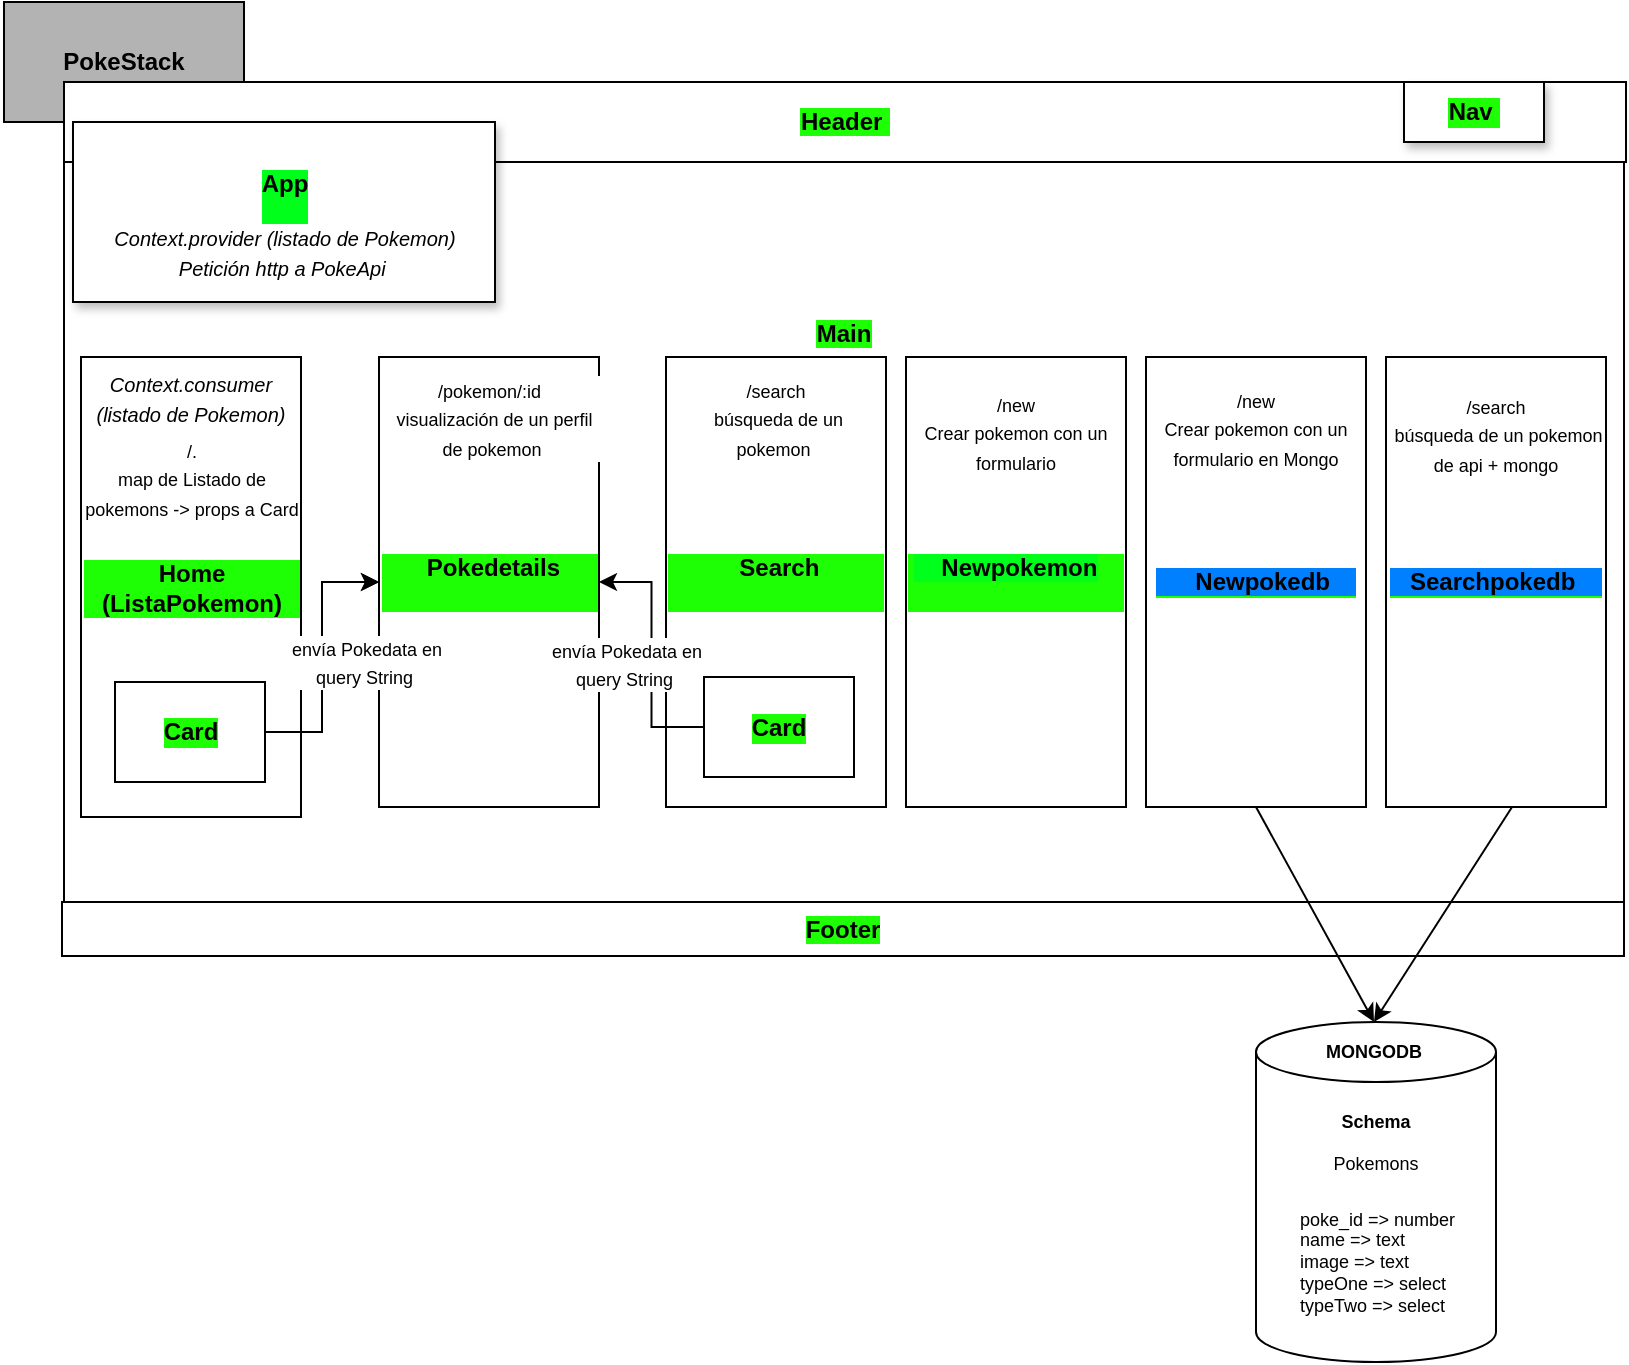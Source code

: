 <mxfile version="16.0.2" type="github">
  <diagram id="IwSsrIOJAKpcAU1nMPrH" name="Page-1">
    <mxGraphModel dx="841" dy="624" grid="1" gridSize="10" guides="1" tooltips="1" connect="1" arrows="1" fold="1" page="1" pageScale="1" pageWidth="827" pageHeight="1169" math="0" shadow="0">
      <root>
        <mxCell id="0" />
        <mxCell id="1" parent="0" />
        <mxCell id="1anfBIQ1N02F5VFbQSF0-1" value="PokeStack&lt;br&gt;" style="rounded=0;whiteSpace=wrap;html=1;fillColor=#B3B3B3;fontStyle=1" parent="1" vertex="1">
          <mxGeometry x="9" y="150" width="120" height="60" as="geometry" />
        </mxCell>
        <mxCell id="1anfBIQ1N02F5VFbQSF0-2" value="&lt;b style=&quot;color: rgb(0 , 0 , 0) ; font-family: &amp;#34;helvetica&amp;#34; ; font-size: 12px ; font-style: normal ; letter-spacing: normal ; text-align: center ; text-indent: 0px ; text-transform: none ; word-spacing: 0px ; background-color: rgb(30 , 255 , 5)&quot;&gt;Main&lt;br&gt;&lt;br&gt;&lt;br&gt;&lt;br&gt;&lt;br&gt;&lt;br&gt;&lt;br&gt;&lt;br&gt;&lt;br&gt;&lt;br&gt;&lt;br&gt;&lt;br&gt;&lt;/b&gt;" style="rounded=0;whiteSpace=wrap;html=1;" parent="1" vertex="1">
          <mxGeometry x="39" y="190" width="780" height="410" as="geometry" />
        </mxCell>
        <mxCell id="1anfBIQ1N02F5VFbQSF0-3" value="&lt;b style=&quot;background-color: rgb(30 , 255 , 5)&quot;&gt;Header&amp;nbsp;&lt;/b&gt;" style="rounded=0;whiteSpace=wrap;html=1;" parent="1" vertex="1">
          <mxGeometry x="39" y="190" width="781" height="40" as="geometry" />
        </mxCell>
        <mxCell id="1anfBIQ1N02F5VFbQSF0-4" value="&lt;span style=&quot;background-color: rgb(30 , 255 , 5)&quot;&gt;&lt;b&gt;Footer&lt;/b&gt;&lt;/span&gt;" style="rounded=0;whiteSpace=wrap;html=1;" parent="1" vertex="1">
          <mxGeometry x="38" y="600" width="781" height="27" as="geometry" />
        </mxCell>
        <mxCell id="1anfBIQ1N02F5VFbQSF0-5" value="&lt;b&gt;Nav&amp;nbsp;&lt;/b&gt;" style="rounded=0;whiteSpace=wrap;html=1;labelBackgroundColor=#1EFF05;shadow=1;" parent="1" vertex="1">
          <mxGeometry x="709" y="190" width="70" height="30" as="geometry" />
        </mxCell>
        <mxCell id="1anfBIQ1N02F5VFbQSF0-17" value="Pokemons&lt;br&gt;&lt;br&gt;&lt;br&gt;&lt;br&gt;&lt;br&gt;&lt;br&gt;" style="shape=cylinder3;whiteSpace=wrap;html=1;boundedLbl=1;backgroundOutline=1;size=15;labelBackgroundColor=#FFFFFF;fontSize=9;" parent="1" vertex="1">
          <mxGeometry x="635" y="660" width="120" height="170" as="geometry" />
        </mxCell>
        <mxCell id="1anfBIQ1N02F5VFbQSF0-19" value="&lt;div&gt;poke_id =&amp;gt; number&lt;/div&gt;name =&amp;gt; text&lt;br&gt;image =&amp;gt; text&lt;br&gt;typeOne =&amp;gt; select&lt;br&gt;typeTwo =&amp;gt; select" style="text;html=1;strokeColor=none;fillColor=none;align=left;verticalAlign=middle;whiteSpace=wrap;rounded=0;labelBackgroundColor=#FFFFFF;fontSize=9;" parent="1" vertex="1">
          <mxGeometry x="655" y="740" width="100" height="80" as="geometry" />
        </mxCell>
        <mxCell id="1anfBIQ1N02F5VFbQSF0-21" value="MONGODB" style="text;html=1;strokeColor=none;fillColor=none;align=center;verticalAlign=middle;whiteSpace=wrap;rounded=0;labelBackgroundColor=#FFFFFF;fontSize=9;fontStyle=1" parent="1" vertex="1">
          <mxGeometry x="664" y="660" width="60" height="30" as="geometry" />
        </mxCell>
        <mxCell id="x6dRJC_C10PBd-KXjl3r-2" value="Schema" style="text;html=1;strokeColor=none;fillColor=none;align=center;verticalAlign=middle;whiteSpace=wrap;rounded=0;labelBackgroundColor=#FFFFFF;fontSize=9;fontStyle=1" parent="1" vertex="1">
          <mxGeometry x="665" y="695" width="60" height="30" as="geometry" />
        </mxCell>
        <mxCell id="BqbPY-7C6xGTmt7vu28p-1" value="" style="endArrow=classic;html=1;rounded=0;exitX=0.5;exitY=1;exitDx=0;exitDy=0;entryX=0.5;entryY=0;entryDx=0;entryDy=0;" parent="1" source="1anfBIQ1N02F5VFbQSF0-8" target="1anfBIQ1N02F5VFbQSF0-21" edge="1">
          <mxGeometry width="50" height="50" relative="1" as="geometry">
            <mxPoint x="209" y="577" as="sourcePoint" />
            <mxPoint x="389" y="550" as="targetPoint" />
          </mxGeometry>
        </mxCell>
        <mxCell id="BqbPY-7C6xGTmt7vu28p-3" value="" style="endArrow=classic;html=1;rounded=0;exitX=0.573;exitY=1;exitDx=0;exitDy=0;exitPerimeter=0;entryX=0.5;entryY=0;entryDx=0;entryDy=0;" parent="1" source="BqbPY-7C6xGTmt7vu28p-2" target="1anfBIQ1N02F5VFbQSF0-21" edge="1">
          <mxGeometry width="50" height="50" relative="1" as="geometry">
            <mxPoint x="419" y="497" as="sourcePoint" />
            <mxPoint x="390" y="550" as="targetPoint" />
          </mxGeometry>
        </mxCell>
        <mxCell id="BqbPY-7C6xGTmt7vu28p-7" style="edgeStyle=orthogonalEdgeStyle;rounded=0;orthogonalLoop=1;jettySize=auto;html=1;exitX=0.5;exitY=1;exitDx=0;exitDy=0;" parent="1" source="1anfBIQ1N02F5VFbQSF0-3" target="1anfBIQ1N02F5VFbQSF0-3" edge="1">
          <mxGeometry relative="1" as="geometry" />
        </mxCell>
        <mxCell id="BqbPY-7C6xGTmt7vu28p-9" value="&lt;b&gt;App&lt;br&gt;&lt;br&gt;&lt;br&gt;&lt;/b&gt;" style="rounded=0;whiteSpace=wrap;html=1;labelBackgroundColor=#00FF1A;shadow=1;" parent="1" vertex="1">
          <mxGeometry x="43.5" y="210" width="211" height="90" as="geometry" />
        </mxCell>
        <mxCell id="BqbPY-7C6xGTmt7vu28p-12" value="&lt;font style=&quot;font-size: 10px&quot;&gt;&lt;i&gt;&lt;font&gt;Context.provider (&lt;/font&gt;&lt;/i&gt;&lt;i&gt;listado de Pokemon)&lt;br&gt;Petición http a PokeApi&amp;nbsp;&lt;br&gt;&lt;/i&gt;&lt;/font&gt;" style="text;html=1;strokeColor=none;fillColor=none;align=center;verticalAlign=middle;whiteSpace=wrap;rounded=0;labelBackgroundColor=#FFFFFF;" parent="1" vertex="1">
          <mxGeometry x="54.5" y="260" width="189" height="30" as="geometry" />
        </mxCell>
        <mxCell id="M78YcMqsTLDDTuoc_SOO-1" style="edgeStyle=orthogonalEdgeStyle;rounded=0;orthogonalLoop=1;jettySize=auto;html=1;" edge="1" parent="1" source="BqbPY-7C6xGTmt7vu28p-14" target="1anfBIQ1N02F5VFbQSF0-10">
          <mxGeometry relative="1" as="geometry" />
        </mxCell>
        <mxCell id="M78YcMqsTLDDTuoc_SOO-4" value="" style="group" vertex="1" connectable="0" parent="1">
          <mxGeometry x="700" y="327.5" width="110" height="225" as="geometry" />
        </mxCell>
        <mxCell id="BqbPY-7C6xGTmt7vu28p-2" value="&lt;b style=&quot;background-color: rgb(0 , 127 , 255)&quot;&gt;&amp;nbsp; &amp;nbsp;Searchpokedb&amp;nbsp; &amp;nbsp;&amp;nbsp;&lt;/b&gt;" style="rounded=0;whiteSpace=wrap;html=1;labelBackgroundColor=#1EFF05;" parent="M78YcMqsTLDDTuoc_SOO-4" vertex="1">
          <mxGeometry width="110" height="225" as="geometry" />
        </mxCell>
        <mxCell id="BqbPY-7C6xGTmt7vu28p-6" value="&lt;span style=&quot;color: rgb(0 , 0 , 0) ; font-family: &amp;#34;helvetica&amp;#34; ; font-size: 9px ; font-style: normal ; font-weight: 400 ; letter-spacing: normal ; text-indent: 0px ; text-transform: none ; word-spacing: 0px ; background-color: rgb(255 , 255 , 255) ; display: inline ; float: none&quot;&gt;/search&lt;/span&gt;&lt;br style=&quot;color: rgb(0 , 0 , 0) ; font-family: &amp;#34;helvetica&amp;#34; ; font-size: 9px ; font-style: normal ; font-weight: 400 ; letter-spacing: normal ; text-indent: 0px ; text-transform: none ; word-spacing: 0px ; background-color: rgb(255 , 255 , 255)&quot;&gt;&lt;span style=&quot;color: rgb(0 , 0 , 0) ; font-family: &amp;#34;helvetica&amp;#34; ; font-size: 9px ; font-style: normal ; font-weight: 400 ; letter-spacing: normal ; text-indent: 0px ; text-transform: none ; word-spacing: 0px ; background-color: rgb(255 , 255 , 255) ; display: inline ; float: none&quot;&gt;&amp;nbsp;búsqueda de un pokemon de api + mongo&lt;/span&gt;" style="text;whiteSpace=wrap;html=1;align=center;" parent="M78YcMqsTLDDTuoc_SOO-4" vertex="1">
          <mxGeometry y="10" width="110" height="50" as="geometry" />
        </mxCell>
        <mxCell id="M78YcMqsTLDDTuoc_SOO-5" value="" style="group" vertex="1" connectable="0" parent="1">
          <mxGeometry x="580" y="327.5" width="110" height="225" as="geometry" />
        </mxCell>
        <mxCell id="1anfBIQ1N02F5VFbQSF0-8" value="&lt;b style=&quot;background-color: rgb(0 , 127 , 255)&quot;&gt;&amp;nbsp; &amp;nbsp; &amp;nbsp; Newpokedb&amp;nbsp; &amp;nbsp;&amp;nbsp;&lt;/b&gt;" style="rounded=0;whiteSpace=wrap;html=1;labelBackgroundColor=#1EFF05;" parent="M78YcMqsTLDDTuoc_SOO-5" vertex="1">
          <mxGeometry width="110" height="225" as="geometry" />
        </mxCell>
        <mxCell id="1anfBIQ1N02F5VFbQSF0-13" value="&lt;font style=&quot;font-size: 9px&quot;&gt;/new &lt;br&gt;Crear pokemon con un formulario en Mongo&lt;/font&gt;" style="text;html=1;strokeColor=none;fillColor=none;align=center;verticalAlign=middle;whiteSpace=wrap;rounded=0;labelBackgroundColor=#FFFFFF;" parent="M78YcMqsTLDDTuoc_SOO-5" vertex="1">
          <mxGeometry y="20" width="110" height="30" as="geometry" />
        </mxCell>
        <mxCell id="M78YcMqsTLDDTuoc_SOO-6" value="" style="group" vertex="1" connectable="0" parent="1">
          <mxGeometry x="460" y="327.5" width="110" height="225" as="geometry" />
        </mxCell>
        <mxCell id="BqbPY-7C6xGTmt7vu28p-4" value="&lt;b style=&quot;background-color: rgb(0 , 255 , 26)&quot;&gt;&amp;nbsp; &amp;nbsp; Newpokemon&lt;/b&gt;&lt;b&gt;&amp;nbsp; &amp;nbsp; &amp;nbsp; &amp;nbsp; &amp;nbsp; &amp;nbsp;&lt;/b&gt;" style="rounded=0;whiteSpace=wrap;html=1;labelBackgroundColor=#1EFF05;" parent="M78YcMqsTLDDTuoc_SOO-6" vertex="1">
          <mxGeometry width="110" height="225" as="geometry" />
        </mxCell>
        <mxCell id="BqbPY-7C6xGTmt7vu28p-5" value="&lt;font style=&quot;font-size: 9px&quot;&gt;/new &lt;br&gt;Crear pokemon con un formulario&lt;/font&gt;" style="text;html=1;strokeColor=none;fillColor=none;align=center;verticalAlign=middle;whiteSpace=wrap;rounded=0;labelBackgroundColor=#FFFFFF;" parent="M78YcMqsTLDDTuoc_SOO-6" vertex="1">
          <mxGeometry y="22.5" width="110" height="30" as="geometry" />
        </mxCell>
        <mxCell id="M78YcMqsTLDDTuoc_SOO-7" value="" style="group" vertex="1" connectable="0" parent="1">
          <mxGeometry x="340" y="327.5" width="110" height="225" as="geometry" />
        </mxCell>
        <mxCell id="1anfBIQ1N02F5VFbQSF0-7" value="&lt;b&gt;&amp;nbsp; &amp;nbsp; &amp;nbsp; &amp;nbsp; &amp;nbsp; Search&amp;nbsp; &amp;nbsp; &amp;nbsp; &amp;nbsp; &amp;nbsp; &amp;nbsp;&lt;br&gt;&lt;/b&gt;" style="rounded=0;whiteSpace=wrap;html=1;labelBackgroundColor=#1EFF05;" parent="M78YcMqsTLDDTuoc_SOO-7" vertex="1">
          <mxGeometry width="110" height="225" as="geometry" />
        </mxCell>
        <mxCell id="1anfBIQ1N02F5VFbQSF0-12" value="&lt;span style=&quot;font-size: 9px&quot;&gt;/search&lt;/span&gt;&lt;br style=&quot;font-size: 9px&quot;&gt;&lt;span style=&quot;font-size: 9px&quot;&gt;&amp;nbsp;búsqueda de un pokemon&amp;nbsp;&lt;/span&gt;" style="text;html=1;strokeColor=none;fillColor=none;align=center;verticalAlign=middle;whiteSpace=wrap;rounded=0;labelBackgroundColor=#FFFFFF;" parent="M78YcMqsTLDDTuoc_SOO-7" vertex="1">
          <mxGeometry y="15" width="110" height="30" as="geometry" />
        </mxCell>
        <mxCell id="M78YcMqsTLDDTuoc_SOO-3" value="&lt;b&gt;Card&lt;br&gt;&lt;/b&gt;" style="rounded=0;whiteSpace=wrap;html=1;labelBackgroundColor=#1EFF05;" vertex="1" parent="M78YcMqsTLDDTuoc_SOO-7">
          <mxGeometry x="19" y="160" width="75" height="50" as="geometry" />
        </mxCell>
        <mxCell id="M78YcMqsTLDDTuoc_SOO-10" value="" style="group" vertex="1" connectable="0" parent="1">
          <mxGeometry x="7.5" y="327.5" width="189" height="230" as="geometry" />
        </mxCell>
        <mxCell id="1anfBIQ1N02F5VFbQSF0-6" value="&lt;b&gt;Home (ListaPokemon)&lt;br&gt;&lt;/b&gt;" style="rounded=0;whiteSpace=wrap;html=1;labelBackgroundColor=#1EFF05;" parent="M78YcMqsTLDDTuoc_SOO-10" vertex="1">
          <mxGeometry x="40" width="110" height="230" as="geometry" />
        </mxCell>
        <mxCell id="1anfBIQ1N02F5VFbQSF0-11" value="&lt;font style=&quot;font-size: 9px&quot;&gt;/. &lt;br&gt;map de Listado de pokemons -&amp;gt; props a Card&lt;/font&gt;" style="text;html=1;strokeColor=none;fillColor=none;align=center;verticalAlign=middle;whiteSpace=wrap;rounded=0;labelBackgroundColor=#FFFFFF;" parent="M78YcMqsTLDDTuoc_SOO-10" vertex="1">
          <mxGeometry x="40" y="45" width="110" height="30" as="geometry" />
        </mxCell>
        <mxCell id="BqbPY-7C6xGTmt7vu28p-13" value="&lt;font style=&quot;font-size: 10px&quot;&gt;&lt;i&gt;&lt;font&gt;Context.consumer &lt;br&gt;(&lt;/font&gt;&lt;/i&gt;&lt;i&gt;listado de Pokemon)&lt;/i&gt;&lt;/font&gt;" style="text;html=1;strokeColor=none;fillColor=none;align=center;verticalAlign=middle;whiteSpace=wrap;rounded=0;labelBackgroundColor=#FFFFFF;" parent="M78YcMqsTLDDTuoc_SOO-10" vertex="1">
          <mxGeometry y="5" width="189" height="30" as="geometry" />
        </mxCell>
        <mxCell id="BqbPY-7C6xGTmt7vu28p-14" value="&lt;b&gt;Card&lt;br&gt;&lt;/b&gt;" style="rounded=0;whiteSpace=wrap;html=1;labelBackgroundColor=#1EFF05;" parent="M78YcMqsTLDDTuoc_SOO-10" vertex="1">
          <mxGeometry x="57" y="162.5" width="75" height="50" as="geometry" />
        </mxCell>
        <mxCell id="M78YcMqsTLDDTuoc_SOO-9" value="" style="group" vertex="1" connectable="0" parent="1">
          <mxGeometry x="196.5" y="327.5" width="111.5" height="225" as="geometry" />
        </mxCell>
        <mxCell id="1anfBIQ1N02F5VFbQSF0-10" value="&lt;b&gt;&amp;nbsp; &amp;nbsp; &amp;nbsp; Pokedetails&lt;/b&gt;&lt;b&gt;&amp;nbsp; &amp;nbsp; &amp;nbsp; &amp;nbsp; &amp;nbsp; &amp;nbsp;&lt;/b&gt;" style="rounded=0;whiteSpace=wrap;html=1;labelBackgroundColor=#1EFF05;" parent="M78YcMqsTLDDTuoc_SOO-9" vertex="1">
          <mxGeometry width="110" height="225" as="geometry" />
        </mxCell>
        <mxCell id="1anfBIQ1N02F5VFbQSF0-14" value="&lt;font&gt;&lt;font style=&quot;font-size: 9px&quot;&gt;/pokemon/:id&amp;nbsp;&lt;br&gt;&amp;nbsp;visualización de un perfil de pokemon&lt;/font&gt;&lt;br&gt;&lt;/font&gt;" style="text;html=1;strokeColor=none;fillColor=none;align=center;verticalAlign=middle;whiteSpace=wrap;rounded=0;labelBackgroundColor=#FFFFFF;" parent="M78YcMqsTLDDTuoc_SOO-9" vertex="1">
          <mxGeometry x="1.5" y="15" width="110" height="30" as="geometry" />
        </mxCell>
        <mxCell id="M78YcMqsTLDDTuoc_SOO-12" style="edgeStyle=orthogonalEdgeStyle;rounded=0;orthogonalLoop=1;jettySize=auto;html=1;exitX=1;exitY=0.5;exitDx=0;exitDy=0;" edge="1" parent="1" source="BqbPY-7C6xGTmt7vu28p-14" target="1anfBIQ1N02F5VFbQSF0-10">
          <mxGeometry relative="1" as="geometry" />
        </mxCell>
        <mxCell id="M78YcMqsTLDDTuoc_SOO-14" value="&lt;div&gt;&lt;font style=&quot;font-size: 9px&quot;&gt;envía Pokedata en&lt;/font&gt;&lt;/div&gt;&lt;div&gt;&lt;font style=&quot;font-size: 9px&quot;&gt;query String&amp;nbsp;&lt;/font&gt;&lt;/div&gt;" style="edgeLabel;html=1;align=center;verticalAlign=middle;resizable=0;points=[];" vertex="1" connectable="0" parent="M78YcMqsTLDDTuoc_SOO-12">
          <mxGeometry x="-0.038" y="-1" relative="1" as="geometry">
            <mxPoint x="21" as="offset" />
          </mxGeometry>
        </mxCell>
        <mxCell id="M78YcMqsTLDDTuoc_SOO-15" style="edgeStyle=orthogonalEdgeStyle;rounded=0;orthogonalLoop=1;jettySize=auto;html=1;exitX=0;exitY=0.5;exitDx=0;exitDy=0;fontSize=9;" edge="1" parent="1" source="M78YcMqsTLDDTuoc_SOO-3" target="1anfBIQ1N02F5VFbQSF0-10">
          <mxGeometry relative="1" as="geometry" />
        </mxCell>
        <mxCell id="M78YcMqsTLDDTuoc_SOO-16" value="&lt;div style=&quot;font-size: 11px&quot;&gt;&lt;font style=&quot;font-size: 9px&quot;&gt;envía Pokedata en&lt;/font&gt;&lt;/div&gt;&lt;div style=&quot;font-size: 11px&quot;&gt;&lt;font style=&quot;font-size: 9px&quot;&gt;query String&amp;nbsp;&lt;/font&gt;&lt;/div&gt;" style="edgeLabel;html=1;align=center;verticalAlign=middle;resizable=0;points=[];fontSize=9;" vertex="1" connectable="0" parent="M78YcMqsTLDDTuoc_SOO-15">
          <mxGeometry x="-0.013" y="-2" relative="1" as="geometry">
            <mxPoint x="-15" y="3" as="offset" />
          </mxGeometry>
        </mxCell>
      </root>
    </mxGraphModel>
  </diagram>
</mxfile>

